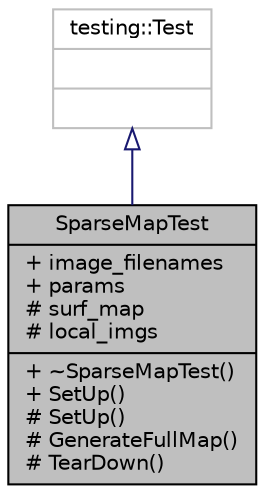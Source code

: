 digraph "SparseMapTest"
{
 // LATEX_PDF_SIZE
  edge [fontname="Helvetica",fontsize="10",labelfontname="Helvetica",labelfontsize="10"];
  node [fontname="Helvetica",fontsize="10",shape=record];
  Node1 [label="{SparseMapTest\n|+ image_filenames\l+ params\l# surf_map\l# local_imgs\l|+ ~SparseMapTest()\l+ SetUp()\l# SetUp()\l# GenerateFullMap()\l# TearDown()\l}",height=0.2,width=0.4,color="black", fillcolor="grey75", style="filled", fontcolor="black",tooltip=" "];
  Node2 -> Node1 [dir="back",color="midnightblue",fontsize="10",style="solid",arrowtail="onormal",fontname="Helvetica"];
  Node2 [label="{testing::Test\n||}",height=0.2,width=0.4,color="grey75", fillcolor="white", style="filled",tooltip=" "];
}
